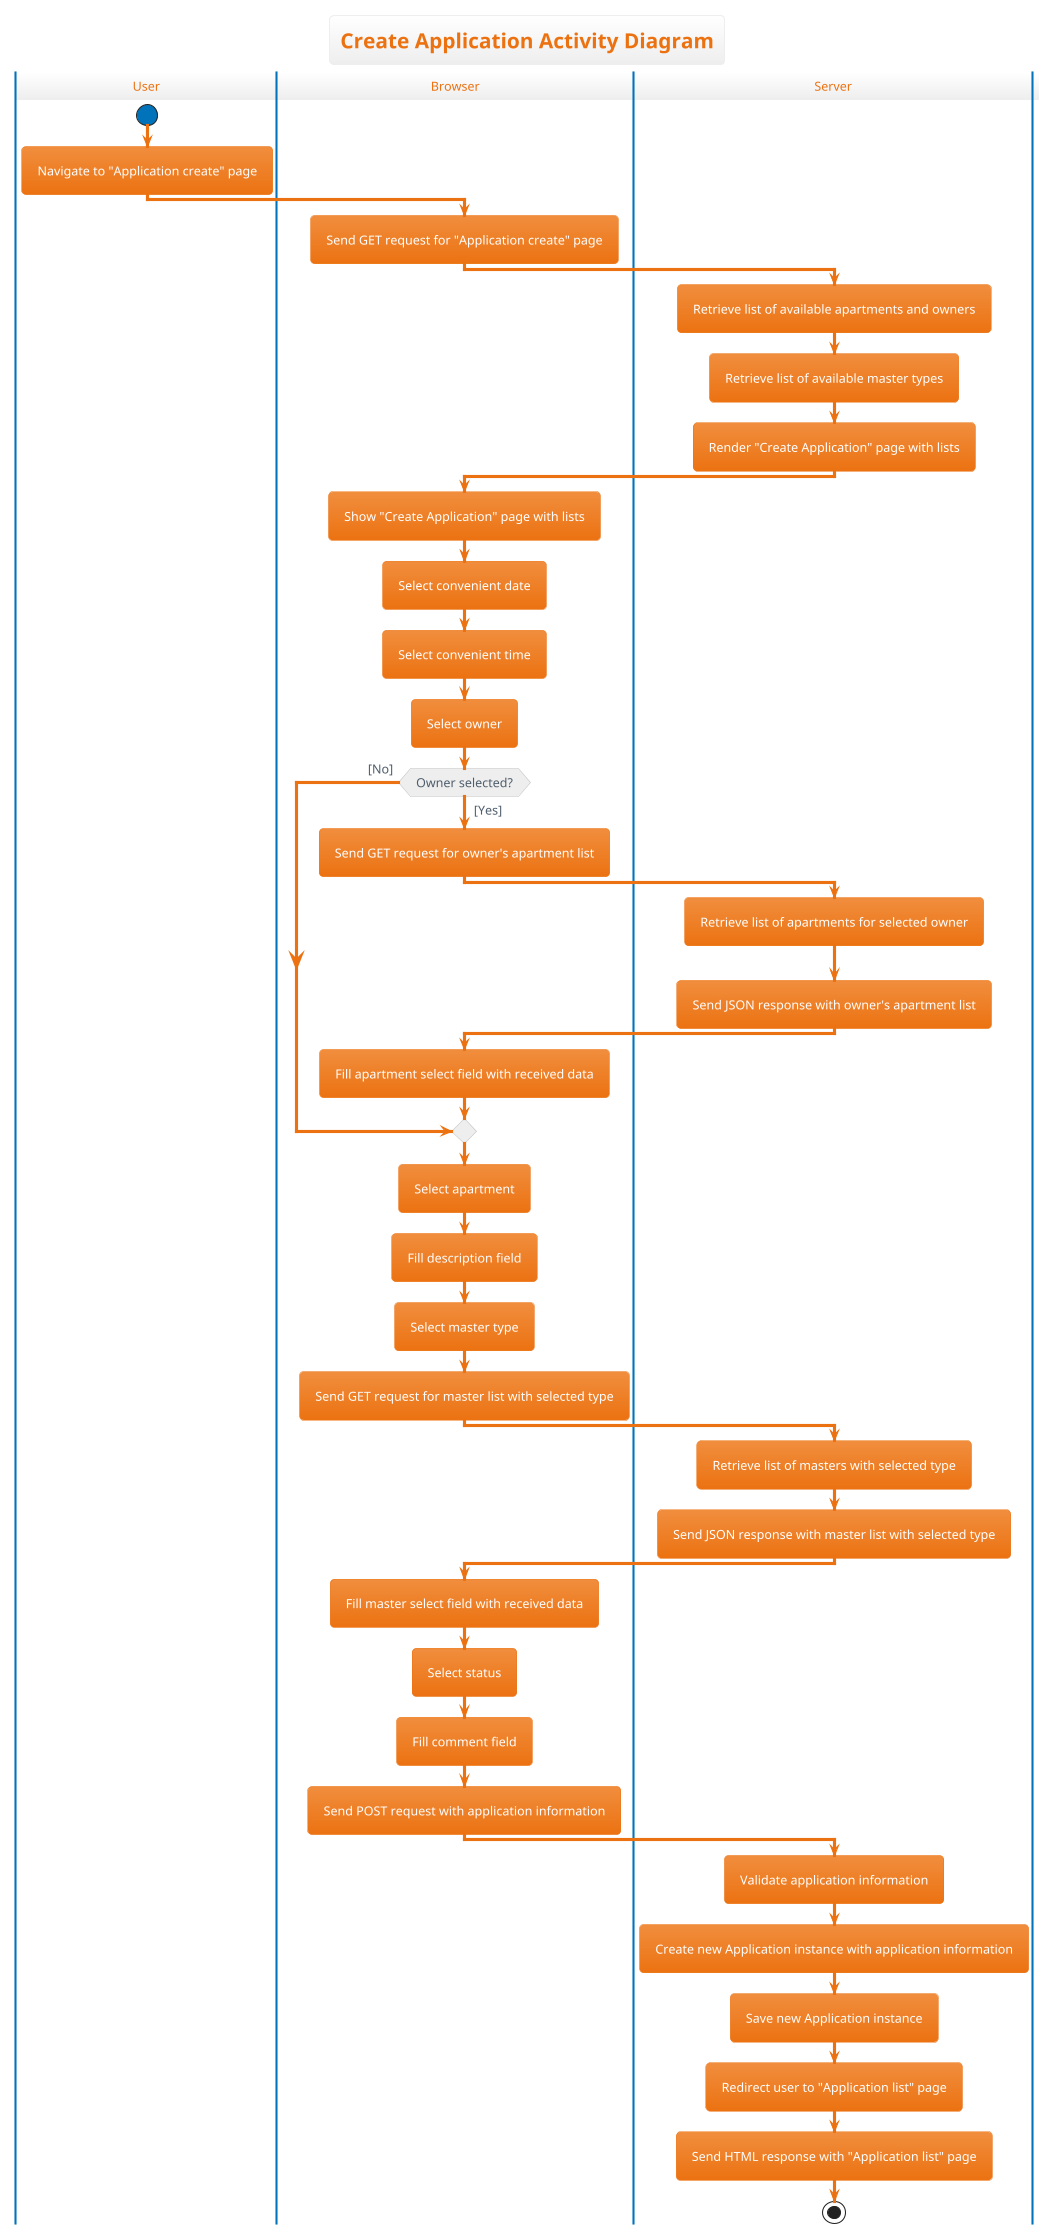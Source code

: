 @startuml
!theme aws-orange
title Create Application Activity Diagram

|User|
start
:Navigate to "Application create" page;
|Browser|
:Send GET request for "Application create" page;
|Server|
:Retrieve list of available apartments and owners;
:Retrieve list of available master types;
:Render "Create Application" page with lists;
|Browser|
:Show "Create Application" page with lists;
:Select convenient date;
:Select convenient time;
:Select owner;
if(Owner selected?) then([Yes])
    :Send GET request for owner's apartment list;
    |Server|
    :Retrieve list of apartments for selected owner;
    :Send JSON response with owner's apartment list;
    |Browser|
    :Fill apartment select field with received data;
else([No])
endif
:Select apartment;
:Fill description field;
:Select master type;
:Send GET request for master list with selected type;
|Server|
:Retrieve list of masters with selected type;
:Send JSON response with master list with selected type;
|Browser|
:Fill master select field with received data;
:Select status;
:Fill comment field;
:Send POST request with application information;
|Server|
:Validate application information;
:Create new Application instance with application information;
:Save new Application instance;
:Redirect user to "Application list" page;
:Send HTML response with "Application list" page;
stop
@enduml
